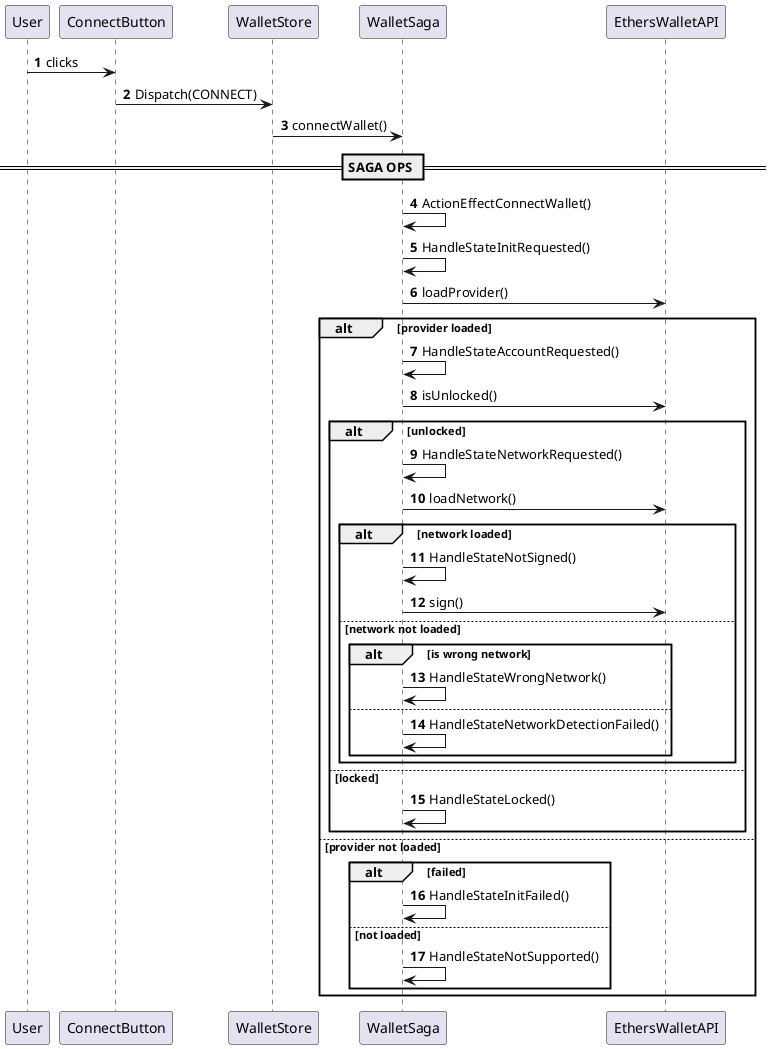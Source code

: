 @startuml connect wallet sequence
autonumber

User -> ConnectButton: clicks
ConnectButton -> WalletStore: Dispatch(CONNECT)
WalletStore -> WalletSaga: connectWallet()

== SAGA OPS == 

WalletSaga -> WalletSaga: ActionEffectConnectWallet()
WalletSaga -> WalletSaga: HandleStateInitRequested()

WalletSaga -> EthersWalletAPI: loadProvider()

alt provider loaded
WalletSaga -> WalletSaga: HandleStateAccountRequested()

WalletSaga -> EthersWalletAPI: isUnlocked()

alt unlocked
WalletSaga -> WalletSaga: HandleStateNetworkRequested()

WalletSaga -> EthersWalletAPI: loadNetwork()

alt network loaded
WalletSaga -> WalletSaga: HandleStateNotSigned()

WalletSaga -> EthersWalletAPI: sign()


else network not loaded

alt is wrong network
WalletSaga -> WalletSaga: HandleStateWrongNetwork()
else 
WalletSaga -> WalletSaga: HandleStateNetworkDetectionFailed()
end

end

else locked
WalletSaga -> WalletSaga: HandleStateLocked()
end

else provider not loaded
alt failed
WalletSaga -> WalletSaga: HandleStateInitFailed()
else not loaded
WalletSaga -> WalletSaga: HandleStateNotSupported()
end
end
@enduml